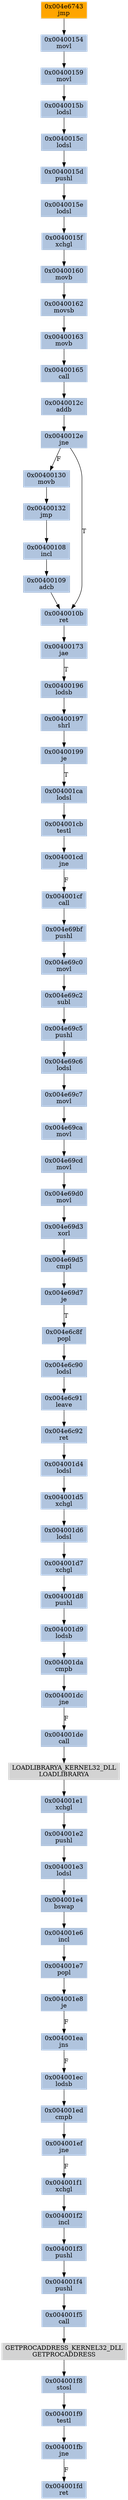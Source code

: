 strict digraph G {
	graph [bgcolor=transparent,
		name=G
	];
	node [color=lightsteelblue,
		fillcolor=lightsteelblue,
		shape=rectangle,
		style=filled
	];
	"0x00400108"	[label="0x00400108
incl"];
	"0x00400109"	[label="0x00400109
adcb"];
	"0x00400108" -> "0x00400109"	[color="#000000"];
	"0x004001f3"	[label="0x004001f3
pushl"];
	"0x004001f4"	[label="0x004001f4
pushl"];
	"0x004001f3" -> "0x004001f4"	[color="#000000"];
	"0x004001d4"	[label="0x004001d4
lodsl"];
	"0x004001d5"	[label="0x004001d5
xchgl"];
	"0x004001d4" -> "0x004001d5"	[color="#000000"];
	"0x004001e4"	[label="0x004001e4
bswap"];
	"0x004001e6"	[label="0x004001e6
incl"];
	"0x004001e4" -> "0x004001e6"	[color="#000000"];
	"0x004001e3"	[label="0x004001e3
lodsl"];
	"0x004001e3" -> "0x004001e4"	[color="#000000"];
	"0x004001d9"	[label="0x004001d9
lodsb"];
	"0x004001da"	[label="0x004001da
cmpb"];
	"0x004001d9" -> "0x004001da"	[color="#000000"];
	"0x004e69c6"	[label="0x004e69c6
lodsl"];
	"0x004e69c7"	[label="0x004e69c7
movl"];
	"0x004e69c6" -> "0x004e69c7"	[color="#000000"];
	"0x00400163"	[label="0x00400163
movb"];
	"0x00400165"	[label="0x00400165
call"];
	"0x00400163" -> "0x00400165"	[color="#000000"];
	"0x004001ca"	[label="0x004001ca
lodsl"];
	"0x004001cb"	[label="0x004001cb
testl"];
	"0x004001ca" -> "0x004001cb"	[color="#000000"];
	"0x00400196"	[label="0x00400196
lodsb"];
	"0x00400197"	[label="0x00400197
shrl"];
	"0x00400196" -> "0x00400197"	[color="#000000"];
	"0x00400160"	[label="0x00400160
movb"];
	"0x00400162"	[label="0x00400162
movsb"];
	"0x00400160" -> "0x00400162"	[color="#000000"];
	"0x004e6743"	[color=lightgrey,
		fillcolor=orange,
		label="0x004e6743
jmp"];
	"0x00400154"	[label="0x00400154
movl"];
	"0x004e6743" -> "0x00400154"	[color="#000000"];
	"0x004001ef"	[label="0x004001ef
jne"];
	"0x004001f1"	[label="0x004001f1
xchgl"];
	"0x004001ef" -> "0x004001f1"	[color="#000000",
		label=F];
	"0x004001de"	[label="0x004001de
call"];
	LOADLIBRARYA_KERNEL32_DLL	[color=lightgrey,
		fillcolor=lightgrey,
		label="LOADLIBRARYA_KERNEL32_DLL
LOADLIBRARYA"];
	"0x004001de" -> LOADLIBRARYA_KERNEL32_DLL	[color="#000000"];
	"0x004001e7"	[label="0x004001e7
popl"];
	"0x004001e6" -> "0x004001e7"	[color="#000000"];
	"0x0040012c"	[label="0x0040012c
addb"];
	"0x0040012e"	[label="0x0040012e
jne"];
	"0x0040012c" -> "0x0040012e"	[color="#000000"];
	"0x0040015b"	[label="0x0040015b
lodsl"];
	"0x0040015c"	[label="0x0040015c
lodsl"];
	"0x0040015b" -> "0x0040015c"	[color="#000000"];
	"0x00400132"	[label="0x00400132
jmp"];
	"0x00400132" -> "0x00400108"	[color="#000000"];
	"0x004001fd"	[label="0x004001fd
ret"];
	"0x004001f2"	[label="0x004001f2
incl"];
	"0x004001f1" -> "0x004001f2"	[color="#000000"];
	"0x00400130"	[label="0x00400130
movb"];
	"0x0040012e" -> "0x00400130"	[color="#000000",
		label=F];
	"0x0040010b"	[label="0x0040010b
ret"];
	"0x0040012e" -> "0x0040010b"	[color="#000000",
		label=T];
	"0x004e69cd"	[label="0x004e69cd
movl"];
	"0x004e69d0"	[label="0x004e69d0
movl"];
	"0x004e69cd" -> "0x004e69d0"	[color="#000000"];
	"0x00400165" -> "0x0040012c"	[color="#000000"];
	"0x004001f9"	[label="0x004001f9
testl"];
	"0x004001fb"	[label="0x004001fb
jne"];
	"0x004001f9" -> "0x004001fb"	[color="#000000"];
	"0x004001f8"	[label="0x004001f8
stosl"];
	"0x004001f8" -> "0x004001f9"	[color="#000000"];
	"0x004001e8"	[label="0x004001e8
je"];
	"0x004001ea"	[label="0x004001ea
jns"];
	"0x004001e8" -> "0x004001ea"	[color="#000000",
		label=F];
	"0x004001f2" -> "0x004001f3"	[color="#000000"];
	"0x004e69d3"	[label="0x004e69d3
xorl"];
	"0x004e69d0" -> "0x004e69d3"	[color="#000000"];
	"0x004001d7"	[label="0x004001d7
xchgl"];
	"0x004001d8"	[label="0x004001d8
pushl"];
	"0x004001d7" -> "0x004001d8"	[color="#000000"];
	"0x004001e7" -> "0x004001e8"	[color="#000000"];
	"0x004001cf"	[label="0x004001cf
call"];
	"0x004e69bf"	[label="0x004e69bf
pushl"];
	"0x004001cf" -> "0x004e69bf"	[color="#000000"];
	"0x0040015e"	[label="0x0040015e
lodsl"];
	"0x0040015f"	[label="0x0040015f
xchgl"];
	"0x0040015e" -> "0x0040015f"	[color="#000000"];
	"0x004e6c91"	[label="0x004e6c91
leave"];
	"0x004e6c92"	[label="0x004e6c92
ret"];
	"0x004e6c91" -> "0x004e6c92"	[color="#000000"];
	"0x004001dc"	[label="0x004001dc
jne"];
	"0x004001dc" -> "0x004001de"	[color="#000000",
		label=F];
	"0x0040015d"	[label="0x0040015d
pushl"];
	"0x0040015c" -> "0x0040015d"	[color="#000000"];
	"0x004e69c0"	[label="0x004e69c0
movl"];
	"0x004e69bf" -> "0x004e69c0"	[color="#000000"];
	"0x00400130" -> "0x00400132"	[color="#000000"];
	"0x004001ec"	[label="0x004001ec
lodsb"];
	"0x004001ed"	[label="0x004001ed
cmpb"];
	"0x004001ec" -> "0x004001ed"	[color="#000000"];
	"0x004e69c2"	[label="0x004e69c2
subl"];
	"0x004e69c0" -> "0x004e69c2"	[color="#000000"];
	"0x004e69ca"	[label="0x004e69ca
movl"];
	"0x004e69c7" -> "0x004e69ca"	[color="#000000"];
	"0x004e6c92" -> "0x004001d4"	[color="#000000"];
	"0x00400173"	[label="0x00400173
jae"];
	"0x0040010b" -> "0x00400173"	[color="#000000"];
	"0x00400159"	[label="0x00400159
movl"];
	"0x00400159" -> "0x0040015b"	[color="#000000"];
	"0x004e69d7"	[label="0x004e69d7
je"];
	"0x004e6c8f"	[label="0x004e6c8f
popl"];
	"0x004e69d7" -> "0x004e6c8f"	[color="#000000",
		label=T];
	"0x004e6c90"	[label="0x004e6c90
lodsl"];
	"0x004e6c8f" -> "0x004e6c90"	[color="#000000"];
	"0x004001cd"	[label="0x004001cd
jne"];
	"0x004001cd" -> "0x004001cf"	[color="#000000",
		label=F];
	"0x004001e1"	[label="0x004001e1
xchgl"];
	"0x004001e2"	[label="0x004001e2
pushl"];
	"0x004001e1" -> "0x004001e2"	[color="#000000"];
	"0x00400173" -> "0x00400196"	[color="#000000",
		label=T];
	"0x004001d6"	[label="0x004001d6
lodsl"];
	"0x004001d6" -> "0x004001d7"	[color="#000000"];
	"0x004001ea" -> "0x004001ec"	[color="#000000",
		label=F];
	GETPROCADDRESS_KERNEL32_DLL	[color=lightgrey,
		fillcolor=lightgrey,
		label="GETPROCADDRESS_KERNEL32_DLL
GETPROCADDRESS"];
	GETPROCADDRESS_KERNEL32_DLL -> "0x004001f8"	[color="#000000"];
	"0x004001d5" -> "0x004001d6"	[color="#000000"];
	"0x004001f5"	[label="0x004001f5
call"];
	"0x004001f5" -> GETPROCADDRESS_KERNEL32_DLL	[color="#000000"];
	"0x004e69c5"	[label="0x004e69c5
pushl"];
	"0x004e69c5" -> "0x004e69c6"	[color="#000000"];
	"0x004001ed" -> "0x004001ef"	[color="#000000"];
	"0x004001cb" -> "0x004001cd"	[color="#000000"];
	"0x0040015f" -> "0x00400160"	[color="#000000"];
	"0x0040015d" -> "0x0040015e"	[color="#000000"];
	"0x004e69d5"	[label="0x004e69d5
cmpl"];
	"0x004e69d3" -> "0x004e69d5"	[color="#000000"];
	"0x00400109" -> "0x0040010b"	[color="#000000"];
	LOADLIBRARYA_KERNEL32_DLL -> "0x004001e1"	[color="#000000"];
	"0x004e69d5" -> "0x004e69d7"	[color="#000000"];
	"0x00400199"	[label="0x00400199
je"];
	"0x00400197" -> "0x00400199"	[color="#000000"];
	"0x004e69ca" -> "0x004e69cd"	[color="#000000"];
	"0x004001d8" -> "0x004001d9"	[color="#000000"];
	"0x00400199" -> "0x004001ca"	[color="#000000",
		label=T];
	"0x00400154" -> "0x00400159"	[color="#000000"];
	"0x004e6c90" -> "0x004e6c91"	[color="#000000"];
	"0x004001e2" -> "0x004001e3"	[color="#000000"];
	"0x004001f4" -> "0x004001f5"	[color="#000000"];
	"0x00400162" -> "0x00400163"	[color="#000000"];
	"0x004001da" -> "0x004001dc"	[color="#000000"];
	"0x004001fb" -> "0x004001fd"	[color="#000000",
		label=F];
	"0x004e69c2" -> "0x004e69c5"	[color="#000000"];
}
